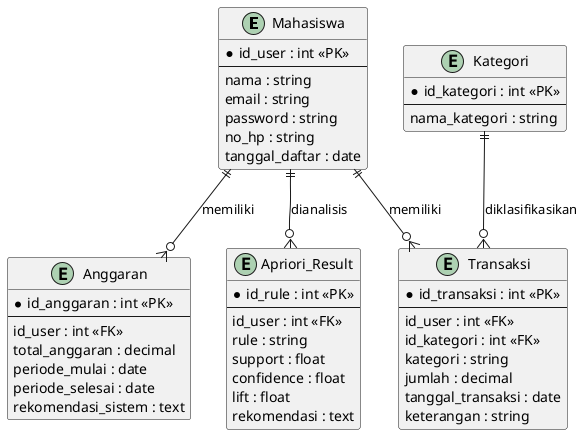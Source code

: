 @startuml

entity "Mahasiswa" as Mahasiswa {
  *id_user : int <<PK>>
  --
  nama : string
  email : string
  password : string
  no_hp : string
  tanggal_daftar : date
}

entity "Transaksi" as Transaksi {
  *id_transaksi : int <<PK>>
  --
  id_user : int <<FK>>
  id_kategori : int <<FK>>
  kategori : string
  jumlah : decimal
  tanggal_transaksi : date
  keterangan : string
}

entity "Kategori" as Kategori {
  *id_kategori : int <<PK>>
  --
  nama_kategori : string
}

entity "Anggaran" as Anggaran {
  *id_anggaran : int <<PK>>
  --
  id_user : int <<FK>>
  total_anggaran : decimal
  periode_mulai : date
  periode_selesai : date
  rekomendasi_sistem : text
}

entity "Apriori_Result" as Apriori {
  *id_rule : int <<PK>>
  --
  id_user : int <<FK>>
  rule : string
  support : float
  confidence : float
  lift : float
  rekomendasi : text
}

'Relasi One-to-Many
Mahasiswa ||--o{ Transaksi : memiliki
Mahasiswa ||--o{ Anggaran : memiliki
Mahasiswa ||--o{ Apriori : dianalisis
Kategori ||--o{ Transaksi : diklasifikasikan

@enduml
